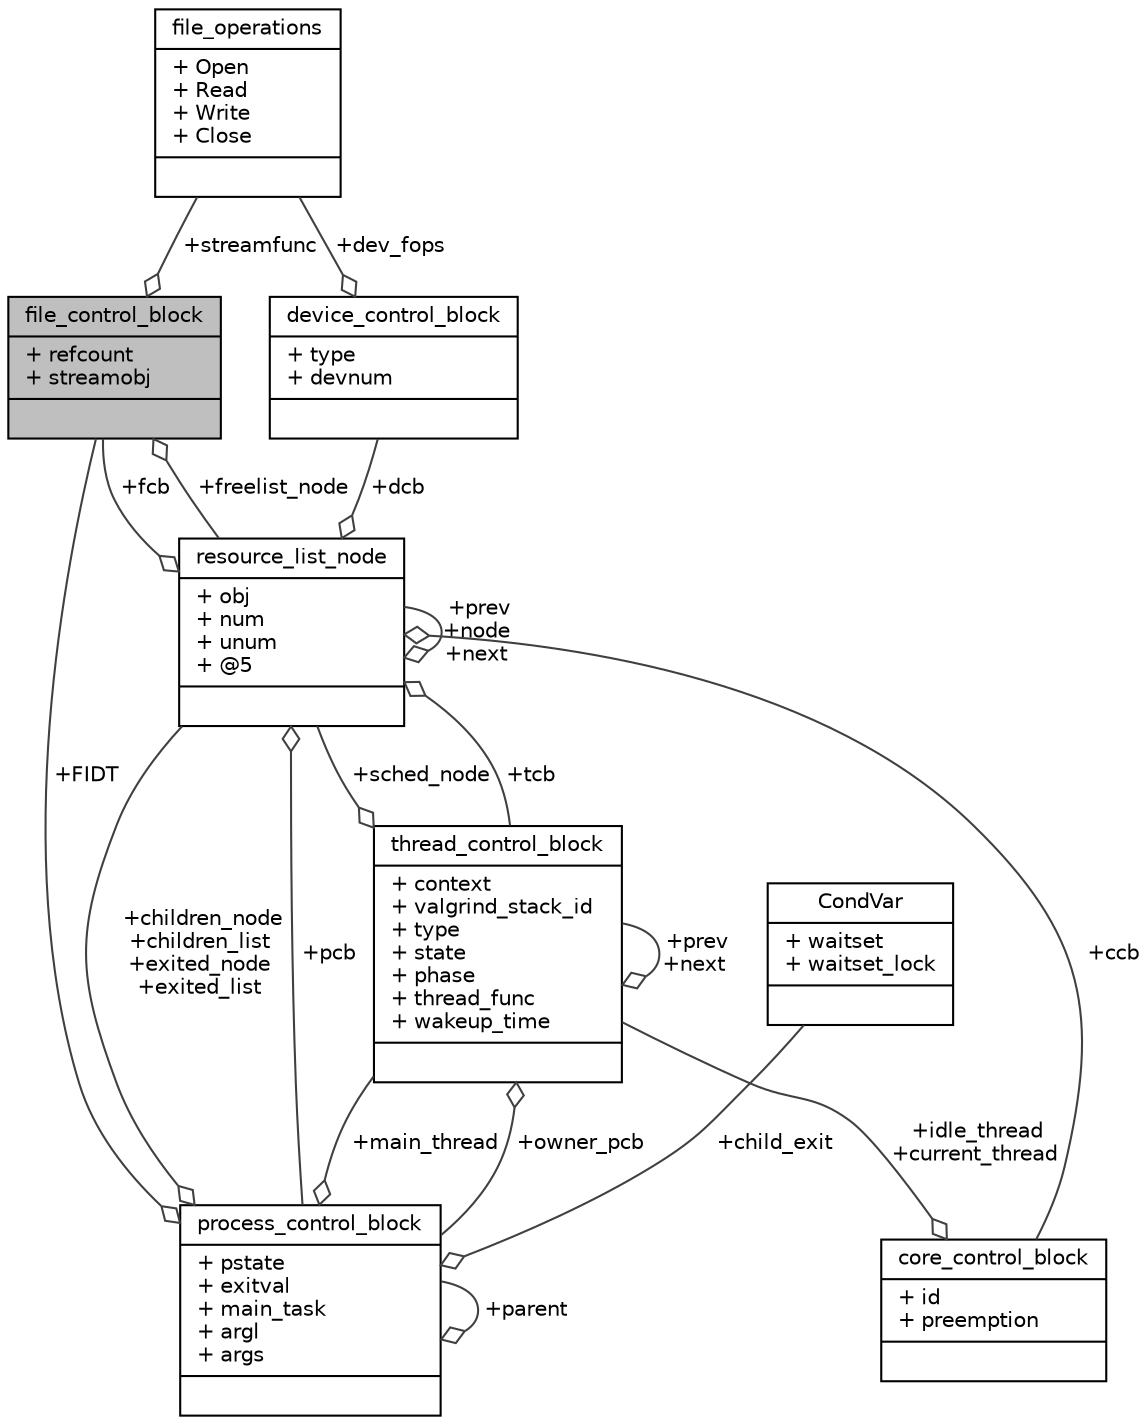 digraph "file_control_block"
{
  edge [fontname="Helvetica",fontsize="10",labelfontname="Helvetica",labelfontsize="10"];
  node [fontname="Helvetica",fontsize="10",shape=record];
  Node1 [label="{file_control_block\n|+ refcount\l+ streamobj\l|}",height=0.2,width=0.4,color="black", fillcolor="grey75", style="filled", fontcolor="black"];
  Node2 -> Node1 [color="grey25",fontsize="10",style="solid",label=" +freelist_node" ,arrowhead="odiamond",fontname="Helvetica"];
  Node2 [label="{resource_list_node\n|+ obj\l+ num\l+ unum\l+ @5\l|}",height=0.2,width=0.4,color="black", fillcolor="white", style="filled",URL="$structresource__list__node.html",tooltip="List node. "];
  Node3 -> Node2 [color="grey25",fontsize="10",style="solid",label=" +pcb" ,arrowhead="odiamond",fontname="Helvetica"];
  Node3 [label="{process_control_block\n|+ pstate\l+ exitval\l+ main_task\l+ argl\l+ args\l|}",height=0.2,width=0.4,color="black", fillcolor="white", style="filled",URL="$structprocess__control__block.html",tooltip="Process Control Block. "];
  Node4 -> Node3 [color="grey25",fontsize="10",style="solid",label=" +child_exit" ,arrowhead="odiamond",fontname="Helvetica"];
  Node4 [label="{CondVar\n|+ waitset\l+ waitset_lock\l|}",height=0.2,width=0.4,color="black", fillcolor="white", style="filled",URL="$structCondVar.html",tooltip="Condition variables. "];
  Node3 -> Node3 [color="grey25",fontsize="10",style="solid",label=" +parent" ,arrowhead="odiamond",fontname="Helvetica"];
  Node2 -> Node3 [color="grey25",fontsize="10",style="solid",label=" +children_node\n+children_list\n+exited_node\n+exited_list" ,arrowhead="odiamond",fontname="Helvetica"];
  Node1 -> Node3 [color="grey25",fontsize="10",style="solid",label=" +FIDT" ,arrowhead="odiamond",fontname="Helvetica"];
  Node5 -> Node3 [color="grey25",fontsize="10",style="solid",label=" +main_thread" ,arrowhead="odiamond",fontname="Helvetica"];
  Node5 [label="{thread_control_block\n|+ context\l+ valgrind_stack_id\l+ type\l+ state\l+ phase\l+ thread_func\l+ wakeup_time\l|}",height=0.2,width=0.4,color="black", fillcolor="white", style="filled",URL="$structthread__control__block.html",tooltip="The thread control block. "];
  Node3 -> Node5 [color="grey25",fontsize="10",style="solid",label=" +owner_pcb" ,arrowhead="odiamond",fontname="Helvetica"];
  Node2 -> Node5 [color="grey25",fontsize="10",style="solid",label=" +sched_node" ,arrowhead="odiamond",fontname="Helvetica"];
  Node5 -> Node5 [color="grey25",fontsize="10",style="solid",label=" +prev\n+next" ,arrowhead="odiamond",fontname="Helvetica"];
  Node2 -> Node2 [color="grey25",fontsize="10",style="solid",label=" +prev\n+node\n+next" ,arrowhead="odiamond",fontname="Helvetica"];
  Node6 -> Node2 [color="grey25",fontsize="10",style="solid",label=" +ccb" ,arrowhead="odiamond",fontname="Helvetica"];
  Node6 [label="{core_control_block\n|+ id\l+ preemption\l|}",height=0.2,width=0.4,color="black", fillcolor="white", style="filled",URL="$structcore__control__block.html",tooltip="Core control block. "];
  Node5 -> Node6 [color="grey25",fontsize="10",style="solid",label=" +idle_thread\n+current_thread" ,arrowhead="odiamond",fontname="Helvetica"];
  Node7 -> Node2 [color="grey25",fontsize="10",style="solid",label=" +dcb" ,arrowhead="odiamond",fontname="Helvetica"];
  Node7 [label="{device_control_block\n|+ type\l+ devnum\l|}",height=0.2,width=0.4,color="black", fillcolor="white", style="filled",URL="$structdevice__control__block.html",tooltip="Device control block. "];
  Node8 -> Node7 [color="grey25",fontsize="10",style="solid",label=" +dev_fops" ,arrowhead="odiamond",fontname="Helvetica"];
  Node8 [label="{file_operations\n|+ Open\l+ Read\l+ Write\l+ Close\l|}",height=0.2,width=0.4,color="black", fillcolor="white", style="filled",URL="$structfile__operations.html",tooltip="The device-specific file operations table. "];
  Node1 -> Node2 [color="grey25",fontsize="10",style="solid",label=" +fcb" ,arrowhead="odiamond",fontname="Helvetica"];
  Node5 -> Node2 [color="grey25",fontsize="10",style="solid",label=" +tcb" ,arrowhead="odiamond",fontname="Helvetica"];
  Node8 -> Node1 [color="grey25",fontsize="10",style="solid",label=" +streamfunc" ,arrowhead="odiamond",fontname="Helvetica"];
}
